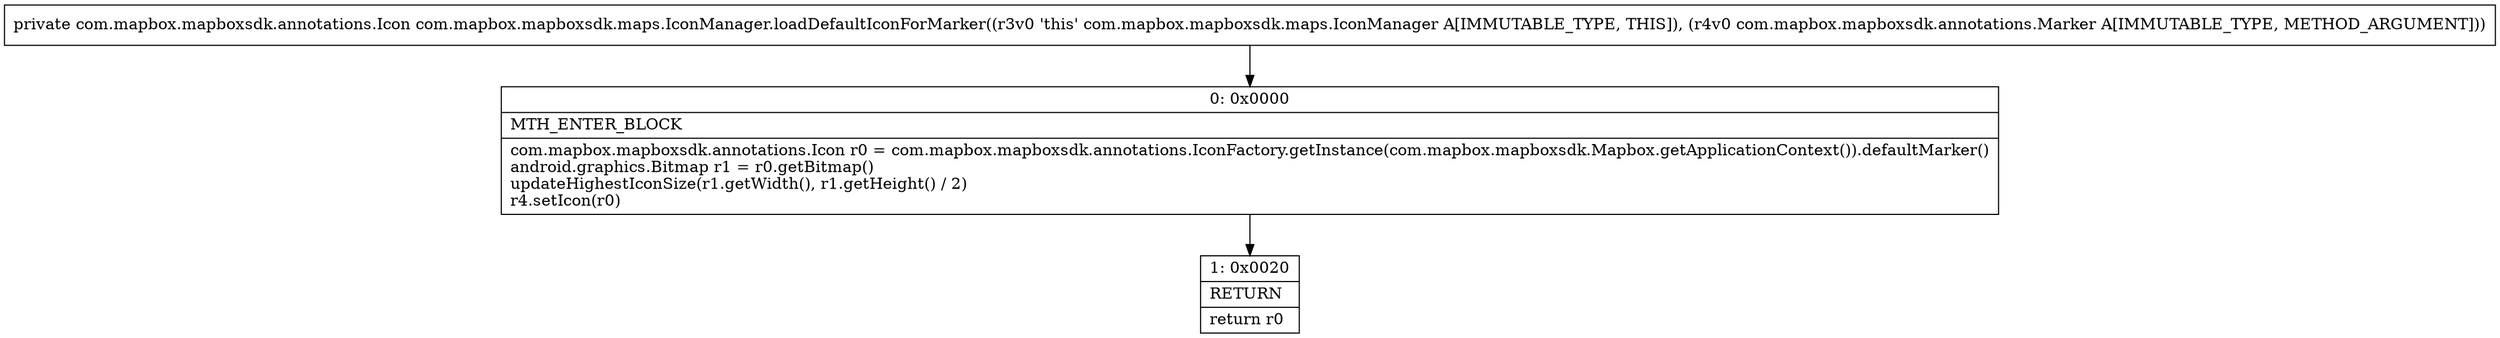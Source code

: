 digraph "CFG forcom.mapbox.mapboxsdk.maps.IconManager.loadDefaultIconForMarker(Lcom\/mapbox\/mapboxsdk\/annotations\/Marker;)Lcom\/mapbox\/mapboxsdk\/annotations\/Icon;" {
Node_0 [shape=record,label="{0\:\ 0x0000|MTH_ENTER_BLOCK\l|com.mapbox.mapboxsdk.annotations.Icon r0 = com.mapbox.mapboxsdk.annotations.IconFactory.getInstance(com.mapbox.mapboxsdk.Mapbox.getApplicationContext()).defaultMarker()\landroid.graphics.Bitmap r1 = r0.getBitmap()\lupdateHighestIconSize(r1.getWidth(), r1.getHeight() \/ 2)\lr4.setIcon(r0)\l}"];
Node_1 [shape=record,label="{1\:\ 0x0020|RETURN\l|return r0\l}"];
MethodNode[shape=record,label="{private com.mapbox.mapboxsdk.annotations.Icon com.mapbox.mapboxsdk.maps.IconManager.loadDefaultIconForMarker((r3v0 'this' com.mapbox.mapboxsdk.maps.IconManager A[IMMUTABLE_TYPE, THIS]), (r4v0 com.mapbox.mapboxsdk.annotations.Marker A[IMMUTABLE_TYPE, METHOD_ARGUMENT])) }"];
MethodNode -> Node_0;
Node_0 -> Node_1;
}

